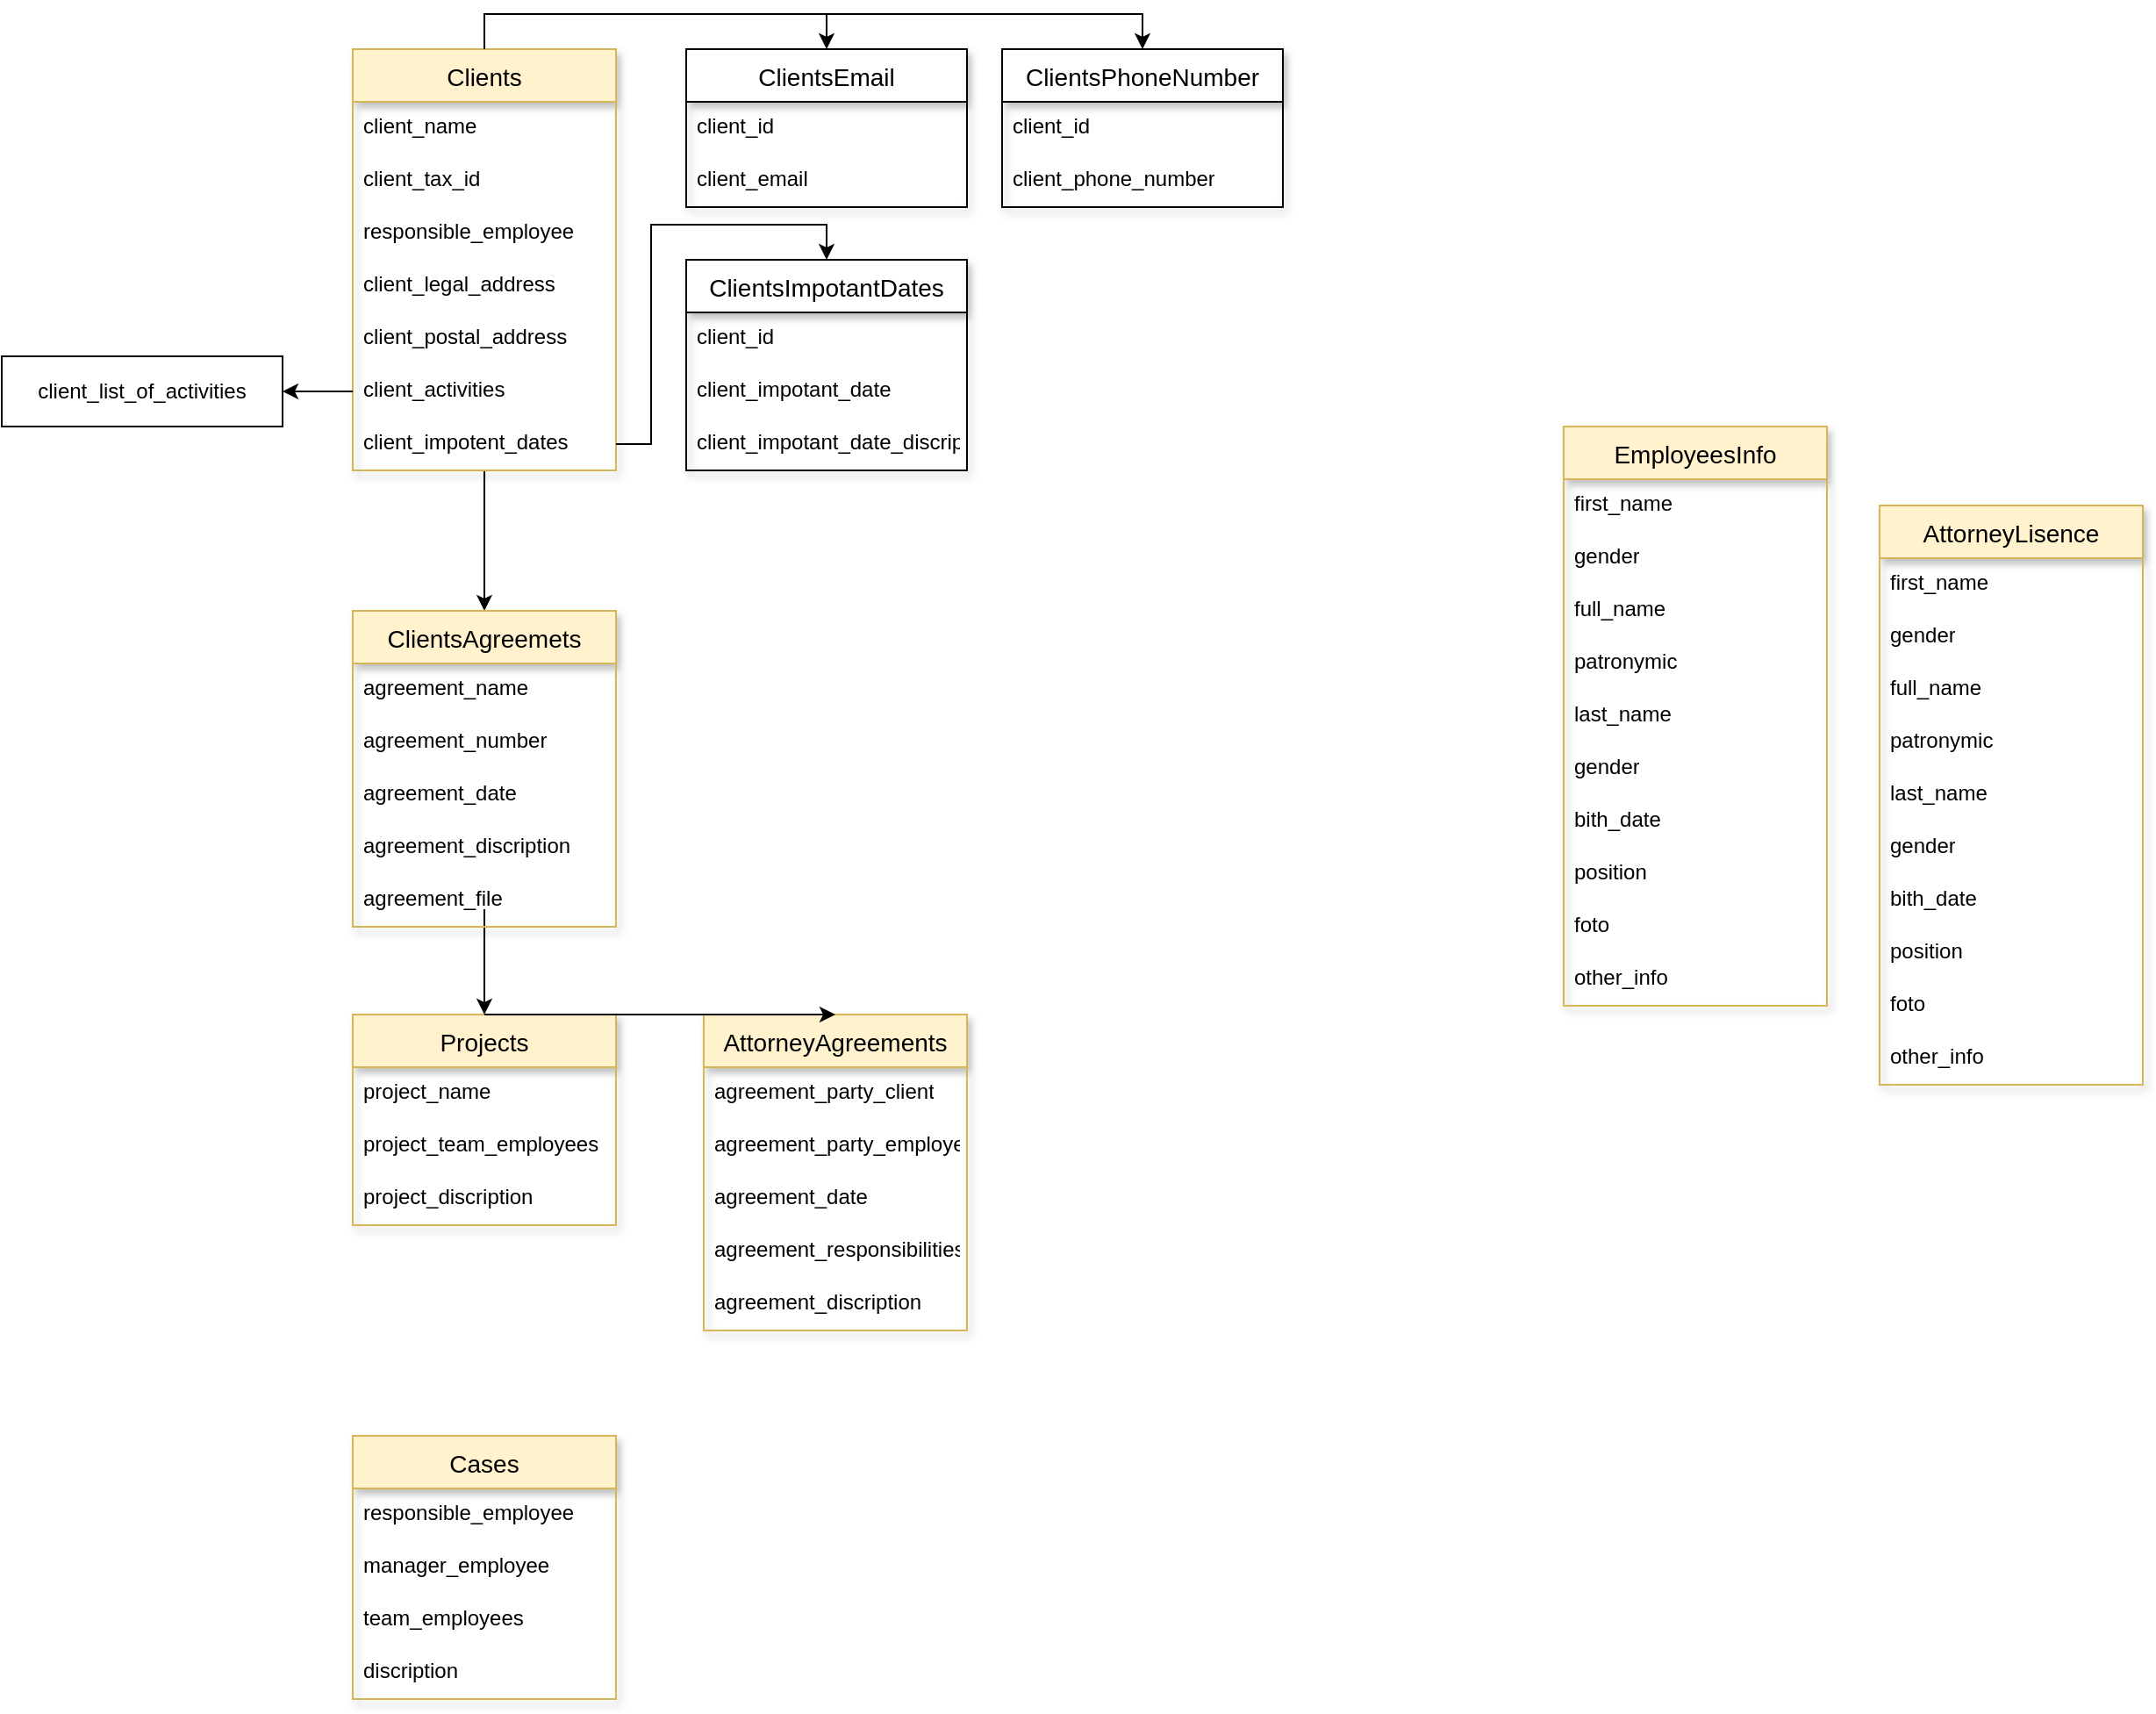 <mxfile version="26.0.9">
  <diagram name="Сторінка-1" id="i1ol3mEK1BfFh97ZHMcT">
    <mxGraphModel dx="2261" dy="898" grid="1" gridSize="10" guides="1" tooltips="1" connect="1" arrows="1" fold="1" page="1" pageScale="1" pageWidth="827" pageHeight="1169" math="0" shadow="0">
      <root>
        <mxCell id="0" />
        <mxCell id="1" parent="0" />
        <mxCell id="YghMe119IW2Y91GvkWea-48" value="Projects" style="swimlane;fontStyle=0;childLayout=stackLayout;horizontal=1;startSize=30;horizontalStack=0;resizeParent=1;resizeParentMax=0;resizeLast=0;collapsible=1;marginBottom=0;align=center;fontSize=14;shadow=1;glass=0;rounded=0;fillColor=#fff2cc;strokeColor=#d6b656;container=0;" vertex="1" parent="1">
          <mxGeometry x="-600" y="600" width="150" height="120" as="geometry">
            <mxRectangle x="20" y="220" width="190" height="30" as="alternateBounds" />
          </mxGeometry>
        </mxCell>
        <mxCell id="YghMe119IW2Y91GvkWea-73" value="" style="endArrow=classic;html=1;rounded=0;entryX=0.5;entryY=0;entryDx=0;entryDy=0;" edge="1" parent="1" target="YghMe119IW2Y91GvkWea-48">
          <mxGeometry width="50" height="50" relative="1" as="geometry">
            <mxPoint x="-525" y="540" as="sourcePoint" />
            <mxPoint x="-230" y="440" as="targetPoint" />
          </mxGeometry>
        </mxCell>
        <mxCell id="YghMe119IW2Y91GvkWea-78" value="Cases" style="swimlane;fontStyle=0;childLayout=stackLayout;horizontal=1;startSize=30;horizontalStack=0;resizeParent=1;resizeParentMax=0;resizeLast=0;collapsible=1;marginBottom=0;align=center;fontSize=14;shadow=1;glass=0;rounded=0;fillColor=#fff2cc;strokeColor=#d6b656;" vertex="1" parent="1">
          <mxGeometry x="-600" y="840" width="150" height="150" as="geometry">
            <mxRectangle x="20" y="220" width="190" height="30" as="alternateBounds" />
          </mxGeometry>
        </mxCell>
        <mxCell id="YghMe119IW2Y91GvkWea-80" value="responsible_employee" style="text;strokeColor=none;fillColor=none;spacingLeft=4;spacingRight=4;overflow=hidden;rotatable=0;points=[[0,0.5],[1,0.5]];portConstraint=eastwest;fontSize=12;whiteSpace=wrap;html=1;" vertex="1" parent="YghMe119IW2Y91GvkWea-78">
          <mxGeometry y="30" width="150" height="30" as="geometry" />
        </mxCell>
        <mxCell id="YghMe119IW2Y91GvkWea-81" value="&lt;div&gt;manager_employee&lt;/div&gt;" style="text;strokeColor=none;fillColor=none;spacingLeft=4;spacingRight=4;overflow=hidden;rotatable=0;points=[[0,0.5],[1,0.5]];portConstraint=eastwest;fontSize=12;whiteSpace=wrap;html=1;" vertex="1" parent="YghMe119IW2Y91GvkWea-78">
          <mxGeometry y="60" width="150" height="30" as="geometry" />
        </mxCell>
        <mxCell id="YghMe119IW2Y91GvkWea-82" value="team_employees" style="text;strokeColor=none;fillColor=none;spacingLeft=4;spacingRight=4;overflow=hidden;rotatable=0;points=[[0,0.5],[1,0.5]];portConstraint=eastwest;fontSize=12;whiteSpace=wrap;html=1;" vertex="1" parent="YghMe119IW2Y91GvkWea-78">
          <mxGeometry y="90" width="150" height="30" as="geometry" />
        </mxCell>
        <mxCell id="YghMe119IW2Y91GvkWea-83" value="discription" style="text;strokeColor=none;fillColor=none;spacingLeft=4;spacingRight=4;overflow=hidden;rotatable=0;points=[[0,0.5],[1,0.5]];portConstraint=eastwest;fontSize=12;whiteSpace=wrap;html=1;" vertex="1" parent="YghMe119IW2Y91GvkWea-78">
          <mxGeometry y="120" width="150" height="30" as="geometry" />
        </mxCell>
        <mxCell id="YghMe119IW2Y91GvkWea-84" value="AttorneyAgreements" style="swimlane;fontStyle=0;childLayout=stackLayout;horizontal=1;startSize=30;horizontalStack=0;resizeParent=1;resizeParentMax=0;resizeLast=0;collapsible=1;marginBottom=0;align=center;fontSize=14;shadow=1;glass=0;rounded=0;fillColor=#fff2cc;strokeColor=#d6b656;" vertex="1" parent="1">
          <mxGeometry x="-400" y="600" width="150" height="180" as="geometry">
            <mxRectangle x="20" y="220" width="190" height="30" as="alternateBounds" />
          </mxGeometry>
        </mxCell>
        <mxCell id="YghMe119IW2Y91GvkWea-88" value="agreement_party_client" style="text;strokeColor=none;fillColor=none;spacingLeft=4;spacingRight=4;overflow=hidden;rotatable=0;points=[[0,0.5],[1,0.5]];portConstraint=eastwest;fontSize=12;whiteSpace=wrap;html=1;container=0;" vertex="1" parent="YghMe119IW2Y91GvkWea-84">
          <mxGeometry y="30" width="150" height="30" as="geometry" />
        </mxCell>
        <mxCell id="YghMe119IW2Y91GvkWea-89" value="agreement_party_employee" style="text;strokeColor=none;fillColor=none;spacingLeft=4;spacingRight=4;overflow=hidden;rotatable=0;points=[[0,0.5],[1,0.5]];portConstraint=eastwest;fontSize=12;whiteSpace=wrap;html=1;container=0;" vertex="1" parent="YghMe119IW2Y91GvkWea-84">
          <mxGeometry y="60" width="150" height="30" as="geometry" />
        </mxCell>
        <mxCell id="YghMe119IW2Y91GvkWea-85" value="agreement_date" style="text;strokeColor=none;fillColor=none;spacingLeft=4;spacingRight=4;overflow=hidden;rotatable=0;points=[[0,0.5],[1,0.5]];portConstraint=eastwest;fontSize=12;whiteSpace=wrap;html=1;container=0;" vertex="1" parent="YghMe119IW2Y91GvkWea-84">
          <mxGeometry y="90" width="150" height="30" as="geometry" />
        </mxCell>
        <mxCell id="YghMe119IW2Y91GvkWea-86" value="agreement_responsibilities" style="text;strokeColor=none;fillColor=none;spacingLeft=4;spacingRight=4;overflow=hidden;rotatable=0;points=[[0,0.5],[1,0.5]];portConstraint=eastwest;fontSize=12;whiteSpace=wrap;html=1;container=0;" vertex="1" parent="YghMe119IW2Y91GvkWea-84">
          <mxGeometry y="120" width="150" height="30" as="geometry" />
        </mxCell>
        <mxCell id="YghMe119IW2Y91GvkWea-87" value="agreement_discription" style="text;strokeColor=none;fillColor=none;spacingLeft=4;spacingRight=4;overflow=hidden;rotatable=0;points=[[0,0.5],[1,0.5]];portConstraint=eastwest;fontSize=12;whiteSpace=wrap;html=1;" vertex="1" parent="YghMe119IW2Y91GvkWea-84">
          <mxGeometry y="150" width="150" height="30" as="geometry" />
        </mxCell>
        <mxCell id="YghMe119IW2Y91GvkWea-90" value="" style="endArrow=classic;html=1;rounded=0;exitX=0.5;exitY=0;exitDx=0;exitDy=0;entryX=0.5;entryY=0;entryDx=0;entryDy=0;" edge="1" parent="1" source="YghMe119IW2Y91GvkWea-48" target="YghMe119IW2Y91GvkWea-84">
          <mxGeometry width="50" height="50" relative="1" as="geometry">
            <mxPoint x="-280" y="850" as="sourcePoint" />
            <mxPoint x="-230" y="800" as="targetPoint" />
          </mxGeometry>
        </mxCell>
        <mxCell id="YghMe119IW2Y91GvkWea-72" value="" style="edgeStyle=orthogonalEdgeStyle;rounded=0;orthogonalLoop=1;jettySize=auto;html=1;entryX=0.5;entryY=0;entryDx=0;entryDy=0;movable=1;resizable=1;rotatable=1;deletable=1;editable=1;locked=0;connectable=1;" edge="1" parent="1" source="QVLvh_udL8WHJpXvpvO4-6" target="YghMe119IW2Y91GvkWea-65">
          <mxGeometry relative="1" as="geometry" />
        </mxCell>
        <mxCell id="QVLvh_udL8WHJpXvpvO4-6" value="Clients" style="swimlane;fontStyle=0;childLayout=stackLayout;horizontal=1;startSize=30;horizontalStack=0;resizeParent=1;resizeParentMax=0;resizeLast=0;collapsible=1;marginBottom=0;align=center;fontSize=14;shadow=1;glass=0;rounded=0;fillColor=#fff2cc;strokeColor=#d6b656;movable=1;resizable=1;rotatable=1;deletable=1;editable=1;locked=0;connectable=1;container=0;" parent="1" vertex="1">
          <mxGeometry x="-600" y="50" width="150" height="240" as="geometry">
            <mxRectangle x="20" y="220" width="190" height="30" as="alternateBounds" />
          </mxGeometry>
        </mxCell>
        <mxCell id="YghMe119IW2Y91GvkWea-1" value="ClientsEmail" style="swimlane;fontStyle=0;childLayout=stackLayout;horizontal=1;startSize=30;horizontalStack=0;resizeParent=1;resizeParentMax=0;resizeLast=0;collapsible=1;marginBottom=0;align=center;fontSize=14;shadow=1;glass=0;rounded=0;movable=1;resizable=1;rotatable=1;deletable=1;editable=1;locked=0;connectable=1;container=0;" vertex="1" parent="1">
          <mxGeometry x="-410" y="50" width="160" height="90" as="geometry">
            <mxRectangle x="20" y="220" width="190" height="30" as="alternateBounds" />
          </mxGeometry>
        </mxCell>
        <mxCell id="YghMe119IW2Y91GvkWea-9" value="ClientsPhoneNumber" style="swimlane;fontStyle=0;childLayout=stackLayout;horizontal=1;startSize=30;horizontalStack=0;resizeParent=1;resizeParentMax=0;resizeLast=0;collapsible=1;marginBottom=0;align=center;fontSize=14;shadow=1;glass=0;rounded=0;movable=1;resizable=1;rotatable=1;deletable=1;editable=1;locked=0;connectable=1;container=0;" vertex="1" parent="1">
          <mxGeometry x="-230" y="50" width="160" height="90" as="geometry">
            <mxRectangle x="20" y="220" width="190" height="30" as="alternateBounds" />
          </mxGeometry>
        </mxCell>
        <mxCell id="YghMe119IW2Y91GvkWea-34" style="edgeStyle=orthogonalEdgeStyle;rounded=0;orthogonalLoop=1;jettySize=auto;html=1;exitX=0.5;exitY=0;exitDx=0;exitDy=0;movable=1;resizable=1;rotatable=1;deletable=1;editable=1;locked=0;connectable=1;" edge="1" parent="1" source="QVLvh_udL8WHJpXvpvO4-6" target="YghMe119IW2Y91GvkWea-9">
          <mxGeometry relative="1" as="geometry">
            <Array as="points">
              <mxPoint x="-525" y="30" />
              <mxPoint x="-150" y="30" />
            </Array>
          </mxGeometry>
        </mxCell>
        <mxCell id="YghMe119IW2Y91GvkWea-36" style="edgeStyle=orthogonalEdgeStyle;rounded=0;orthogonalLoop=1;jettySize=auto;html=1;exitX=0.5;exitY=0;exitDx=0;exitDy=0;movable=1;resizable=1;rotatable=1;deletable=1;editable=1;locked=0;connectable=1;" edge="1" parent="1" source="QVLvh_udL8WHJpXvpvO4-6" target="YghMe119IW2Y91GvkWea-1">
          <mxGeometry relative="1" as="geometry">
            <Array as="points">
              <mxPoint x="-525" y="30" />
              <mxPoint x="-330" y="30" />
            </Array>
          </mxGeometry>
        </mxCell>
        <mxCell id="YghMe119IW2Y91GvkWea-38" value="client_list_of_activities" style="rounded=0;whiteSpace=wrap;html=1;movable=1;resizable=1;rotatable=1;deletable=1;editable=1;locked=0;connectable=1;container=0;" vertex="1" parent="1">
          <mxGeometry x="-800" y="225" width="160" height="40" as="geometry" />
        </mxCell>
        <mxCell id="YghMe119IW2Y91GvkWea-39" style="edgeStyle=orthogonalEdgeStyle;rounded=0;orthogonalLoop=1;jettySize=auto;html=1;entryX=1;entryY=0.5;entryDx=0;entryDy=0;movable=1;resizable=1;rotatable=1;deletable=1;editable=1;locked=0;connectable=1;" edge="1" parent="1" source="YghMe119IW2Y91GvkWea-37" target="YghMe119IW2Y91GvkWea-38">
          <mxGeometry relative="1" as="geometry" />
        </mxCell>
        <mxCell id="YghMe119IW2Y91GvkWea-41" value="ClientsImpotantDates" style="swimlane;fontStyle=0;childLayout=stackLayout;horizontal=1;startSize=30;horizontalStack=0;resizeParent=1;resizeParentMax=0;resizeLast=0;collapsible=1;marginBottom=0;align=center;fontSize=14;shadow=1;glass=0;rounded=0;movable=1;resizable=1;rotatable=1;deletable=1;editable=1;locked=0;connectable=1;container=0;" vertex="1" parent="1">
          <mxGeometry x="-410" y="170" width="160" height="120" as="geometry">
            <mxRectangle x="20" y="220" width="190" height="30" as="alternateBounds" />
          </mxGeometry>
        </mxCell>
        <mxCell id="YghMe119IW2Y91GvkWea-45" style="edgeStyle=orthogonalEdgeStyle;rounded=0;orthogonalLoop=1;jettySize=auto;html=1;exitX=1;exitY=0.5;exitDx=0;exitDy=0;entryX=0.5;entryY=0;entryDx=0;entryDy=0;movable=1;resizable=1;rotatable=1;deletable=1;editable=1;locked=0;connectable=1;" edge="1" parent="1" source="YghMe119IW2Y91GvkWea-40" target="YghMe119IW2Y91GvkWea-41">
          <mxGeometry relative="1" as="geometry" />
        </mxCell>
        <mxCell id="YghMe119IW2Y91GvkWea-65" value="ClientsAgreemets" style="swimlane;fontStyle=0;childLayout=stackLayout;horizontal=1;startSize=30;horizontalStack=0;resizeParent=1;resizeParentMax=0;resizeLast=0;collapsible=1;marginBottom=0;align=center;fontSize=14;shadow=1;glass=0;rounded=0;fillColor=#fff2cc;strokeColor=#d6b656;movable=1;resizable=1;rotatable=1;deletable=1;editable=1;locked=0;connectable=1;container=0;" vertex="1" parent="1">
          <mxGeometry x="-600" y="370" width="150" height="180" as="geometry">
            <mxRectangle x="20" y="220" width="190" height="30" as="alternateBounds" />
          </mxGeometry>
        </mxCell>
        <mxCell id="QVLvh_udL8WHJpXvpvO4-7" value="client_name" style="text;strokeColor=none;fillColor=none;spacingLeft=4;spacingRight=4;overflow=hidden;rotatable=1;points=[[0,0.5],[1,0.5]];portConstraint=eastwest;fontSize=12;whiteSpace=wrap;html=1;movable=1;resizable=1;deletable=1;editable=1;locked=0;connectable=1;container=0;" parent="1" vertex="1">
          <mxGeometry x="-600" y="80" width="150" height="30" as="geometry" />
        </mxCell>
        <mxCell id="QVLvh_udL8WHJpXvpvO4-8" value="client_tax_id" style="text;strokeColor=none;fillColor=none;spacingLeft=4;spacingRight=4;overflow=hidden;rotatable=1;points=[[0,0.5],[1,0.5]];portConstraint=eastwest;fontSize=12;whiteSpace=wrap;html=1;movable=1;resizable=1;deletable=1;editable=1;locked=0;connectable=1;container=0;" parent="1" vertex="1">
          <mxGeometry x="-600" y="110" width="150" height="30" as="geometry" />
        </mxCell>
        <mxCell id="QVLvh_udL8WHJpXvpvO4-9" value="&lt;div&gt;responsible_employee&lt;/div&gt;" style="text;strokeColor=none;fillColor=none;spacingLeft=4;spacingRight=4;overflow=hidden;rotatable=1;points=[[0,0.5],[1,0.5]];portConstraint=eastwest;fontSize=12;whiteSpace=wrap;html=1;movable=1;resizable=1;deletable=1;editable=1;locked=0;connectable=1;container=0;" parent="1" vertex="1">
          <mxGeometry x="-600" y="140" width="150" height="30" as="geometry" />
        </mxCell>
        <mxCell id="YghMe119IW2Y91GvkWea-25" value="client_legal_address" style="text;strokeColor=none;fillColor=none;spacingLeft=4;spacingRight=4;overflow=hidden;rotatable=1;points=[[0,0.5],[1,0.5]];portConstraint=eastwest;fontSize=12;whiteSpace=wrap;html=1;movable=1;resizable=1;deletable=1;editable=1;locked=0;connectable=1;container=0;" vertex="1" parent="1">
          <mxGeometry x="-600" y="170" width="150" height="30" as="geometry" />
        </mxCell>
        <mxCell id="YghMe119IW2Y91GvkWea-27" value="client_postal_address" style="text;strokeColor=none;fillColor=none;spacingLeft=4;spacingRight=4;overflow=hidden;rotatable=1;points=[[0,0.5],[1,0.5]];portConstraint=eastwest;fontSize=12;whiteSpace=wrap;html=1;movable=1;resizable=1;deletable=1;editable=1;locked=0;connectable=1;container=0;" vertex="1" parent="1">
          <mxGeometry x="-600" y="200" width="150" height="30" as="geometry" />
        </mxCell>
        <mxCell id="YghMe119IW2Y91GvkWea-37" value="client_activities" style="text;strokeColor=none;fillColor=none;spacingLeft=4;spacingRight=4;overflow=hidden;rotatable=1;points=[[0,0.5],[1,0.5]];portConstraint=eastwest;fontSize=12;whiteSpace=wrap;html=1;movable=1;resizable=1;deletable=1;editable=1;locked=0;connectable=1;container=0;" vertex="1" parent="1">
          <mxGeometry x="-600" y="230" width="150" height="30" as="geometry" />
        </mxCell>
        <mxCell id="YghMe119IW2Y91GvkWea-40" value="client_impotent_dates" style="text;strokeColor=none;fillColor=none;spacingLeft=4;spacingRight=4;overflow=hidden;rotatable=1;points=[[0,0.5],[1,0.5]];portConstraint=eastwest;fontSize=12;whiteSpace=wrap;html=1;movable=1;resizable=1;deletable=1;editable=1;locked=0;connectable=1;container=0;" vertex="1" parent="1">
          <mxGeometry x="-600" y="260" width="150" height="30" as="geometry" />
        </mxCell>
        <mxCell id="YghMe119IW2Y91GvkWea-30" value="client_id" style="text;strokeColor=none;fillColor=none;spacingLeft=4;spacingRight=4;overflow=hidden;rotatable=1;points=[[0,0.5],[1,0.5]];portConstraint=eastwest;fontSize=12;whiteSpace=wrap;html=1;movable=1;resizable=1;deletable=1;editable=1;locked=0;connectable=1;container=0;" vertex="1" parent="1">
          <mxGeometry x="-410" y="80" width="160" height="30" as="geometry" />
        </mxCell>
        <mxCell id="YghMe119IW2Y91GvkWea-31" value="client_email" style="text;strokeColor=none;fillColor=none;spacingLeft=4;spacingRight=4;overflow=hidden;rotatable=1;points=[[0,0.5],[1,0.5]];portConstraint=eastwest;fontSize=12;whiteSpace=wrap;html=1;movable=1;resizable=1;deletable=1;editable=1;locked=0;connectable=1;container=0;" vertex="1" parent="1">
          <mxGeometry x="-410" y="110" width="160" height="30" as="geometry" />
        </mxCell>
        <mxCell id="YghMe119IW2Y91GvkWea-10" value="client_id" style="text;strokeColor=none;fillColor=none;spacingLeft=4;spacingRight=4;overflow=hidden;rotatable=1;points=[[0,0.5],[1,0.5]];portConstraint=eastwest;fontSize=12;whiteSpace=wrap;html=1;movable=1;resizable=1;deletable=1;editable=1;locked=0;connectable=1;container=0;" vertex="1" parent="1">
          <mxGeometry x="-230" y="80" width="160" height="30" as="geometry" />
        </mxCell>
        <mxCell id="YghMe119IW2Y91GvkWea-29" value="client_phone_number" style="text;strokeColor=none;fillColor=none;spacingLeft=4;spacingRight=4;overflow=hidden;rotatable=1;points=[[0,0.5],[1,0.5]];portConstraint=eastwest;fontSize=12;whiteSpace=wrap;html=1;movable=1;resizable=1;deletable=1;editable=1;locked=0;connectable=1;container=0;" vertex="1" parent="1">
          <mxGeometry x="-230" y="110" width="160" height="30" as="geometry" />
        </mxCell>
        <mxCell id="YghMe119IW2Y91GvkWea-42" value="client_id" style="text;strokeColor=none;fillColor=none;spacingLeft=4;spacingRight=4;overflow=hidden;rotatable=1;points=[[0,0.5],[1,0.5]];portConstraint=eastwest;fontSize=12;whiteSpace=wrap;html=1;movable=1;resizable=1;deletable=1;editable=1;locked=0;connectable=1;container=0;" vertex="1" parent="1">
          <mxGeometry x="-410" y="200" width="160" height="30" as="geometry" />
        </mxCell>
        <mxCell id="YghMe119IW2Y91GvkWea-43" value="client_impotant_date" style="text;strokeColor=none;fillColor=none;spacingLeft=4;spacingRight=4;overflow=hidden;rotatable=1;points=[[0,0.5],[1,0.5]];portConstraint=eastwest;fontSize=12;whiteSpace=wrap;html=1;movable=1;resizable=1;deletable=1;editable=1;locked=0;connectable=1;container=0;" vertex="1" parent="1">
          <mxGeometry x="-410" y="230" width="160" height="30" as="geometry" />
        </mxCell>
        <mxCell id="YghMe119IW2Y91GvkWea-44" value="client_impotant_date_discription" style="text;strokeColor=none;fillColor=none;spacingLeft=4;spacingRight=4;overflow=hidden;rotatable=1;points=[[0,0.5],[1,0.5]];portConstraint=eastwest;fontSize=12;whiteSpace=wrap;html=1;movable=1;resizable=1;deletable=1;editable=1;locked=0;connectable=1;container=0;" vertex="1" parent="1">
          <mxGeometry x="-410" y="260" width="160" height="30" as="geometry" />
        </mxCell>
        <mxCell id="YghMe119IW2Y91GvkWea-66" value="agreement_name" style="text;strokeColor=none;fillColor=none;spacingLeft=4;spacingRight=4;overflow=hidden;rotatable=1;points=[[0,0.5],[1,0.5]];portConstraint=eastwest;fontSize=12;whiteSpace=wrap;html=1;movable=1;resizable=1;deletable=1;editable=1;locked=0;connectable=1;container=0;" vertex="1" parent="1">
          <mxGeometry x="-600" y="400" width="150" height="30" as="geometry" />
        </mxCell>
        <mxCell id="YghMe119IW2Y91GvkWea-67" value="agreement_number" style="text;strokeColor=none;fillColor=none;spacingLeft=4;spacingRight=4;overflow=hidden;rotatable=1;points=[[0,0.5],[1,0.5]];portConstraint=eastwest;fontSize=12;whiteSpace=wrap;html=1;movable=1;resizable=1;deletable=1;editable=1;locked=0;connectable=1;container=0;" vertex="1" parent="1">
          <mxGeometry x="-600" y="430" width="150" height="30" as="geometry" />
        </mxCell>
        <mxCell id="YghMe119IW2Y91GvkWea-68" value="agreement_date" style="text;strokeColor=none;fillColor=none;spacingLeft=4;spacingRight=4;overflow=hidden;rotatable=1;points=[[0,0.5],[1,0.5]];portConstraint=eastwest;fontSize=12;whiteSpace=wrap;html=1;movable=1;resizable=1;deletable=1;editable=1;locked=0;connectable=1;container=0;" vertex="1" parent="1">
          <mxGeometry x="-600" y="460" width="150" height="30" as="geometry" />
        </mxCell>
        <mxCell id="YghMe119IW2Y91GvkWea-70" value="agreement_discription" style="text;strokeColor=none;fillColor=none;spacingLeft=4;spacingRight=4;overflow=hidden;rotatable=1;points=[[0,0.5],[1,0.5]];portConstraint=eastwest;fontSize=12;whiteSpace=wrap;html=1;movable=1;resizable=1;deletable=1;editable=1;locked=0;connectable=1;container=0;" vertex="1" parent="1">
          <mxGeometry x="-600" y="490" width="150" height="30" as="geometry" />
        </mxCell>
        <mxCell id="YghMe119IW2Y91GvkWea-74" value="agreement_file" style="text;strokeColor=none;fillColor=none;spacingLeft=4;spacingRight=4;overflow=hidden;rotatable=1;points=[[0,0.5],[1,0.5]];portConstraint=eastwest;fontSize=12;whiteSpace=wrap;html=1;movable=1;resizable=1;deletable=1;editable=1;locked=0;connectable=1;container=0;" vertex="1" parent="1">
          <mxGeometry x="-600" y="520" width="150" height="30" as="geometry" />
        </mxCell>
        <mxCell id="YghMe119IW2Y91GvkWea-49" value="project_name" style="text;strokeColor=none;fillColor=none;spacingLeft=4;spacingRight=4;overflow=hidden;rotatable=0;points=[[0,0.5],[1,0.5]];portConstraint=eastwest;fontSize=12;whiteSpace=wrap;html=1;container=0;" vertex="1" parent="1">
          <mxGeometry x="-600" y="630" width="150" height="30" as="geometry" />
        </mxCell>
        <mxCell id="YghMe119IW2Y91GvkWea-64" value="project_team_employees" style="text;strokeColor=none;fillColor=none;spacingLeft=4;spacingRight=4;overflow=hidden;rotatable=0;points=[[0,0.5],[1,0.5]];portConstraint=eastwest;fontSize=12;whiteSpace=wrap;html=1;container=0;" vertex="1" parent="1">
          <mxGeometry x="-600" y="660" width="150" height="30" as="geometry" />
        </mxCell>
        <mxCell id="YghMe119IW2Y91GvkWea-52" value="project_discription" style="text;strokeColor=none;fillColor=none;spacingLeft=4;spacingRight=4;overflow=hidden;rotatable=0;points=[[0,0.5],[1,0.5]];portConstraint=eastwest;fontSize=12;whiteSpace=wrap;html=1;container=0;" vertex="1" parent="1">
          <mxGeometry x="-600" y="690" width="150" height="30" as="geometry" />
        </mxCell>
        <mxCell id="YghMe119IW2Y91GvkWea-106" value="EmployeesInfo" style="swimlane;fontStyle=0;childLayout=stackLayout;horizontal=1;startSize=30;horizontalStack=0;resizeParent=1;resizeParentMax=0;resizeLast=0;collapsible=1;marginBottom=0;align=center;fontSize=14;shadow=1;glass=0;rounded=0;fillColor=#fff2cc;strokeColor=#d6b656;" vertex="1" parent="1">
          <mxGeometry x="90" y="265" width="150" height="330" as="geometry">
            <mxRectangle x="20" y="220" width="190" height="30" as="alternateBounds" />
          </mxGeometry>
        </mxCell>
        <mxCell id="YghMe119IW2Y91GvkWea-98" value="first_name" style="text;strokeColor=none;fillColor=none;spacingLeft=4;spacingRight=4;overflow=hidden;rotatable=1;points=[[0,0.5],[1,0.5]];portConstraint=eastwest;fontSize=12;whiteSpace=wrap;html=1;movable=1;resizable=1;deletable=1;editable=1;locked=0;connectable=1;container=0;" vertex="1" parent="YghMe119IW2Y91GvkWea-106">
          <mxGeometry y="30" width="150" height="30" as="geometry" />
        </mxCell>
        <mxCell id="YghMe119IW2Y91GvkWea-102" value="gender" style="text;strokeColor=none;fillColor=none;spacingLeft=4;spacingRight=4;overflow=hidden;rotatable=1;points=[[0,0.5],[1,0.5]];portConstraint=eastwest;fontSize=12;whiteSpace=wrap;html=1;movable=1;resizable=1;deletable=1;editable=1;locked=0;connectable=1;container=0;" vertex="1" parent="YghMe119IW2Y91GvkWea-106">
          <mxGeometry y="60" width="150" height="30" as="geometry" />
        </mxCell>
        <mxCell id="YghMe119IW2Y91GvkWea-101" value="full_name" style="text;strokeColor=none;fillColor=none;spacingLeft=4;spacingRight=4;overflow=hidden;rotatable=1;points=[[0,0.5],[1,0.5]];portConstraint=eastwest;fontSize=12;whiteSpace=wrap;html=1;movable=1;resizable=1;deletable=1;editable=1;locked=0;connectable=1;container=0;" vertex="1" parent="YghMe119IW2Y91GvkWea-106">
          <mxGeometry y="90" width="150" height="30" as="geometry" />
        </mxCell>
        <mxCell id="YghMe119IW2Y91GvkWea-100" value="patronymic" style="text;strokeColor=none;fillColor=none;spacingLeft=4;spacingRight=4;overflow=hidden;rotatable=1;points=[[0,0.5],[1,0.5]];portConstraint=eastwest;fontSize=12;whiteSpace=wrap;html=1;movable=1;resizable=1;deletable=1;editable=1;locked=0;connectable=1;container=0;" vertex="1" parent="YghMe119IW2Y91GvkWea-106">
          <mxGeometry y="120" width="150" height="30" as="geometry" />
        </mxCell>
        <mxCell id="YghMe119IW2Y91GvkWea-99" value="last_name" style="text;strokeColor=none;fillColor=none;spacingLeft=4;spacingRight=4;overflow=hidden;rotatable=1;points=[[0,0.5],[1,0.5]];portConstraint=eastwest;fontSize=12;whiteSpace=wrap;html=1;movable=1;resizable=1;deletable=1;editable=1;locked=0;connectable=1;container=0;" vertex="1" parent="YghMe119IW2Y91GvkWea-106">
          <mxGeometry y="150" width="150" height="30" as="geometry" />
        </mxCell>
        <mxCell id="YghMe119IW2Y91GvkWea-108" value="gender" style="text;strokeColor=none;fillColor=none;spacingLeft=4;spacingRight=4;overflow=hidden;rotatable=0;points=[[0,0.5],[1,0.5]];portConstraint=eastwest;fontSize=12;whiteSpace=wrap;html=1;container=0;" vertex="1" parent="YghMe119IW2Y91GvkWea-106">
          <mxGeometry y="180" width="150" height="30" as="geometry" />
        </mxCell>
        <mxCell id="YghMe119IW2Y91GvkWea-109" value="bith_date" style="text;strokeColor=none;fillColor=none;spacingLeft=4;spacingRight=4;overflow=hidden;rotatable=0;points=[[0,0.5],[1,0.5]];portConstraint=eastwest;fontSize=12;whiteSpace=wrap;html=1;container=0;" vertex="1" parent="YghMe119IW2Y91GvkWea-106">
          <mxGeometry y="210" width="150" height="30" as="geometry" />
        </mxCell>
        <mxCell id="YghMe119IW2Y91GvkWea-110" value="position" style="text;strokeColor=none;fillColor=none;spacingLeft=4;spacingRight=4;overflow=hidden;rotatable=0;points=[[0,0.5],[1,0.5]];portConstraint=eastwest;fontSize=12;whiteSpace=wrap;html=1;container=0;" vertex="1" parent="YghMe119IW2Y91GvkWea-106">
          <mxGeometry y="240" width="150" height="30" as="geometry" />
        </mxCell>
        <mxCell id="YghMe119IW2Y91GvkWea-111" value="foto" style="text;strokeColor=none;fillColor=none;spacingLeft=4;spacingRight=4;overflow=hidden;rotatable=0;points=[[0,0.5],[1,0.5]];portConstraint=eastwest;fontSize=12;whiteSpace=wrap;html=1;" vertex="1" parent="YghMe119IW2Y91GvkWea-106">
          <mxGeometry y="270" width="150" height="30" as="geometry" />
        </mxCell>
        <mxCell id="YghMe119IW2Y91GvkWea-113" value="other_info" style="text;strokeColor=none;fillColor=none;spacingLeft=4;spacingRight=4;overflow=hidden;rotatable=0;points=[[0,0.5],[1,0.5]];portConstraint=eastwest;fontSize=12;whiteSpace=wrap;html=1;" vertex="1" parent="YghMe119IW2Y91GvkWea-106">
          <mxGeometry y="300" width="150" height="30" as="geometry" />
        </mxCell>
        <mxCell id="YghMe119IW2Y91GvkWea-114" value="AttorneyLisence" style="swimlane;fontStyle=0;childLayout=stackLayout;horizontal=1;startSize=30;horizontalStack=0;resizeParent=1;resizeParentMax=0;resizeLast=0;collapsible=1;marginBottom=0;align=center;fontSize=14;shadow=1;glass=0;rounded=0;fillColor=#fff2cc;strokeColor=#d6b656;" vertex="1" parent="1">
          <mxGeometry x="270" y="310" width="150" height="330" as="geometry">
            <mxRectangle x="20" y="220" width="190" height="30" as="alternateBounds" />
          </mxGeometry>
        </mxCell>
        <mxCell id="YghMe119IW2Y91GvkWea-115" value="first_name" style="text;strokeColor=none;fillColor=none;spacingLeft=4;spacingRight=4;overflow=hidden;rotatable=1;points=[[0,0.5],[1,0.5]];portConstraint=eastwest;fontSize=12;whiteSpace=wrap;html=1;movable=1;resizable=1;deletable=1;editable=1;locked=0;connectable=1;container=0;" vertex="1" parent="YghMe119IW2Y91GvkWea-114">
          <mxGeometry y="30" width="150" height="30" as="geometry" />
        </mxCell>
        <mxCell id="YghMe119IW2Y91GvkWea-116" value="gender" style="text;strokeColor=none;fillColor=none;spacingLeft=4;spacingRight=4;overflow=hidden;rotatable=1;points=[[0,0.5],[1,0.5]];portConstraint=eastwest;fontSize=12;whiteSpace=wrap;html=1;movable=1;resizable=1;deletable=1;editable=1;locked=0;connectable=1;container=0;" vertex="1" parent="YghMe119IW2Y91GvkWea-114">
          <mxGeometry y="60" width="150" height="30" as="geometry" />
        </mxCell>
        <mxCell id="YghMe119IW2Y91GvkWea-117" value="full_name" style="text;strokeColor=none;fillColor=none;spacingLeft=4;spacingRight=4;overflow=hidden;rotatable=1;points=[[0,0.5],[1,0.5]];portConstraint=eastwest;fontSize=12;whiteSpace=wrap;html=1;movable=1;resizable=1;deletable=1;editable=1;locked=0;connectable=1;container=0;" vertex="1" parent="YghMe119IW2Y91GvkWea-114">
          <mxGeometry y="90" width="150" height="30" as="geometry" />
        </mxCell>
        <mxCell id="YghMe119IW2Y91GvkWea-118" value="patronymic" style="text;strokeColor=none;fillColor=none;spacingLeft=4;spacingRight=4;overflow=hidden;rotatable=1;points=[[0,0.5],[1,0.5]];portConstraint=eastwest;fontSize=12;whiteSpace=wrap;html=1;movable=1;resizable=1;deletable=1;editable=1;locked=0;connectable=1;container=0;" vertex="1" parent="YghMe119IW2Y91GvkWea-114">
          <mxGeometry y="120" width="150" height="30" as="geometry" />
        </mxCell>
        <mxCell id="YghMe119IW2Y91GvkWea-119" value="last_name" style="text;strokeColor=none;fillColor=none;spacingLeft=4;spacingRight=4;overflow=hidden;rotatable=1;points=[[0,0.5],[1,0.5]];portConstraint=eastwest;fontSize=12;whiteSpace=wrap;html=1;movable=1;resizable=1;deletable=1;editable=1;locked=0;connectable=1;container=0;" vertex="1" parent="YghMe119IW2Y91GvkWea-114">
          <mxGeometry y="150" width="150" height="30" as="geometry" />
        </mxCell>
        <mxCell id="YghMe119IW2Y91GvkWea-120" value="gender" style="text;strokeColor=none;fillColor=none;spacingLeft=4;spacingRight=4;overflow=hidden;rotatable=0;points=[[0,0.5],[1,0.5]];portConstraint=eastwest;fontSize=12;whiteSpace=wrap;html=1;container=0;" vertex="1" parent="YghMe119IW2Y91GvkWea-114">
          <mxGeometry y="180" width="150" height="30" as="geometry" />
        </mxCell>
        <mxCell id="YghMe119IW2Y91GvkWea-121" value="bith_date" style="text;strokeColor=none;fillColor=none;spacingLeft=4;spacingRight=4;overflow=hidden;rotatable=0;points=[[0,0.5],[1,0.5]];portConstraint=eastwest;fontSize=12;whiteSpace=wrap;html=1;container=0;" vertex="1" parent="YghMe119IW2Y91GvkWea-114">
          <mxGeometry y="210" width="150" height="30" as="geometry" />
        </mxCell>
        <mxCell id="YghMe119IW2Y91GvkWea-122" value="position" style="text;strokeColor=none;fillColor=none;spacingLeft=4;spacingRight=4;overflow=hidden;rotatable=0;points=[[0,0.5],[1,0.5]];portConstraint=eastwest;fontSize=12;whiteSpace=wrap;html=1;container=0;" vertex="1" parent="YghMe119IW2Y91GvkWea-114">
          <mxGeometry y="240" width="150" height="30" as="geometry" />
        </mxCell>
        <mxCell id="YghMe119IW2Y91GvkWea-123" value="foto" style="text;strokeColor=none;fillColor=none;spacingLeft=4;spacingRight=4;overflow=hidden;rotatable=0;points=[[0,0.5],[1,0.5]];portConstraint=eastwest;fontSize=12;whiteSpace=wrap;html=1;" vertex="1" parent="YghMe119IW2Y91GvkWea-114">
          <mxGeometry y="270" width="150" height="30" as="geometry" />
        </mxCell>
        <mxCell id="YghMe119IW2Y91GvkWea-124" value="other_info" style="text;strokeColor=none;fillColor=none;spacingLeft=4;spacingRight=4;overflow=hidden;rotatable=0;points=[[0,0.5],[1,0.5]];portConstraint=eastwest;fontSize=12;whiteSpace=wrap;html=1;" vertex="1" parent="YghMe119IW2Y91GvkWea-114">
          <mxGeometry y="300" width="150" height="30" as="geometry" />
        </mxCell>
      </root>
    </mxGraphModel>
  </diagram>
</mxfile>
